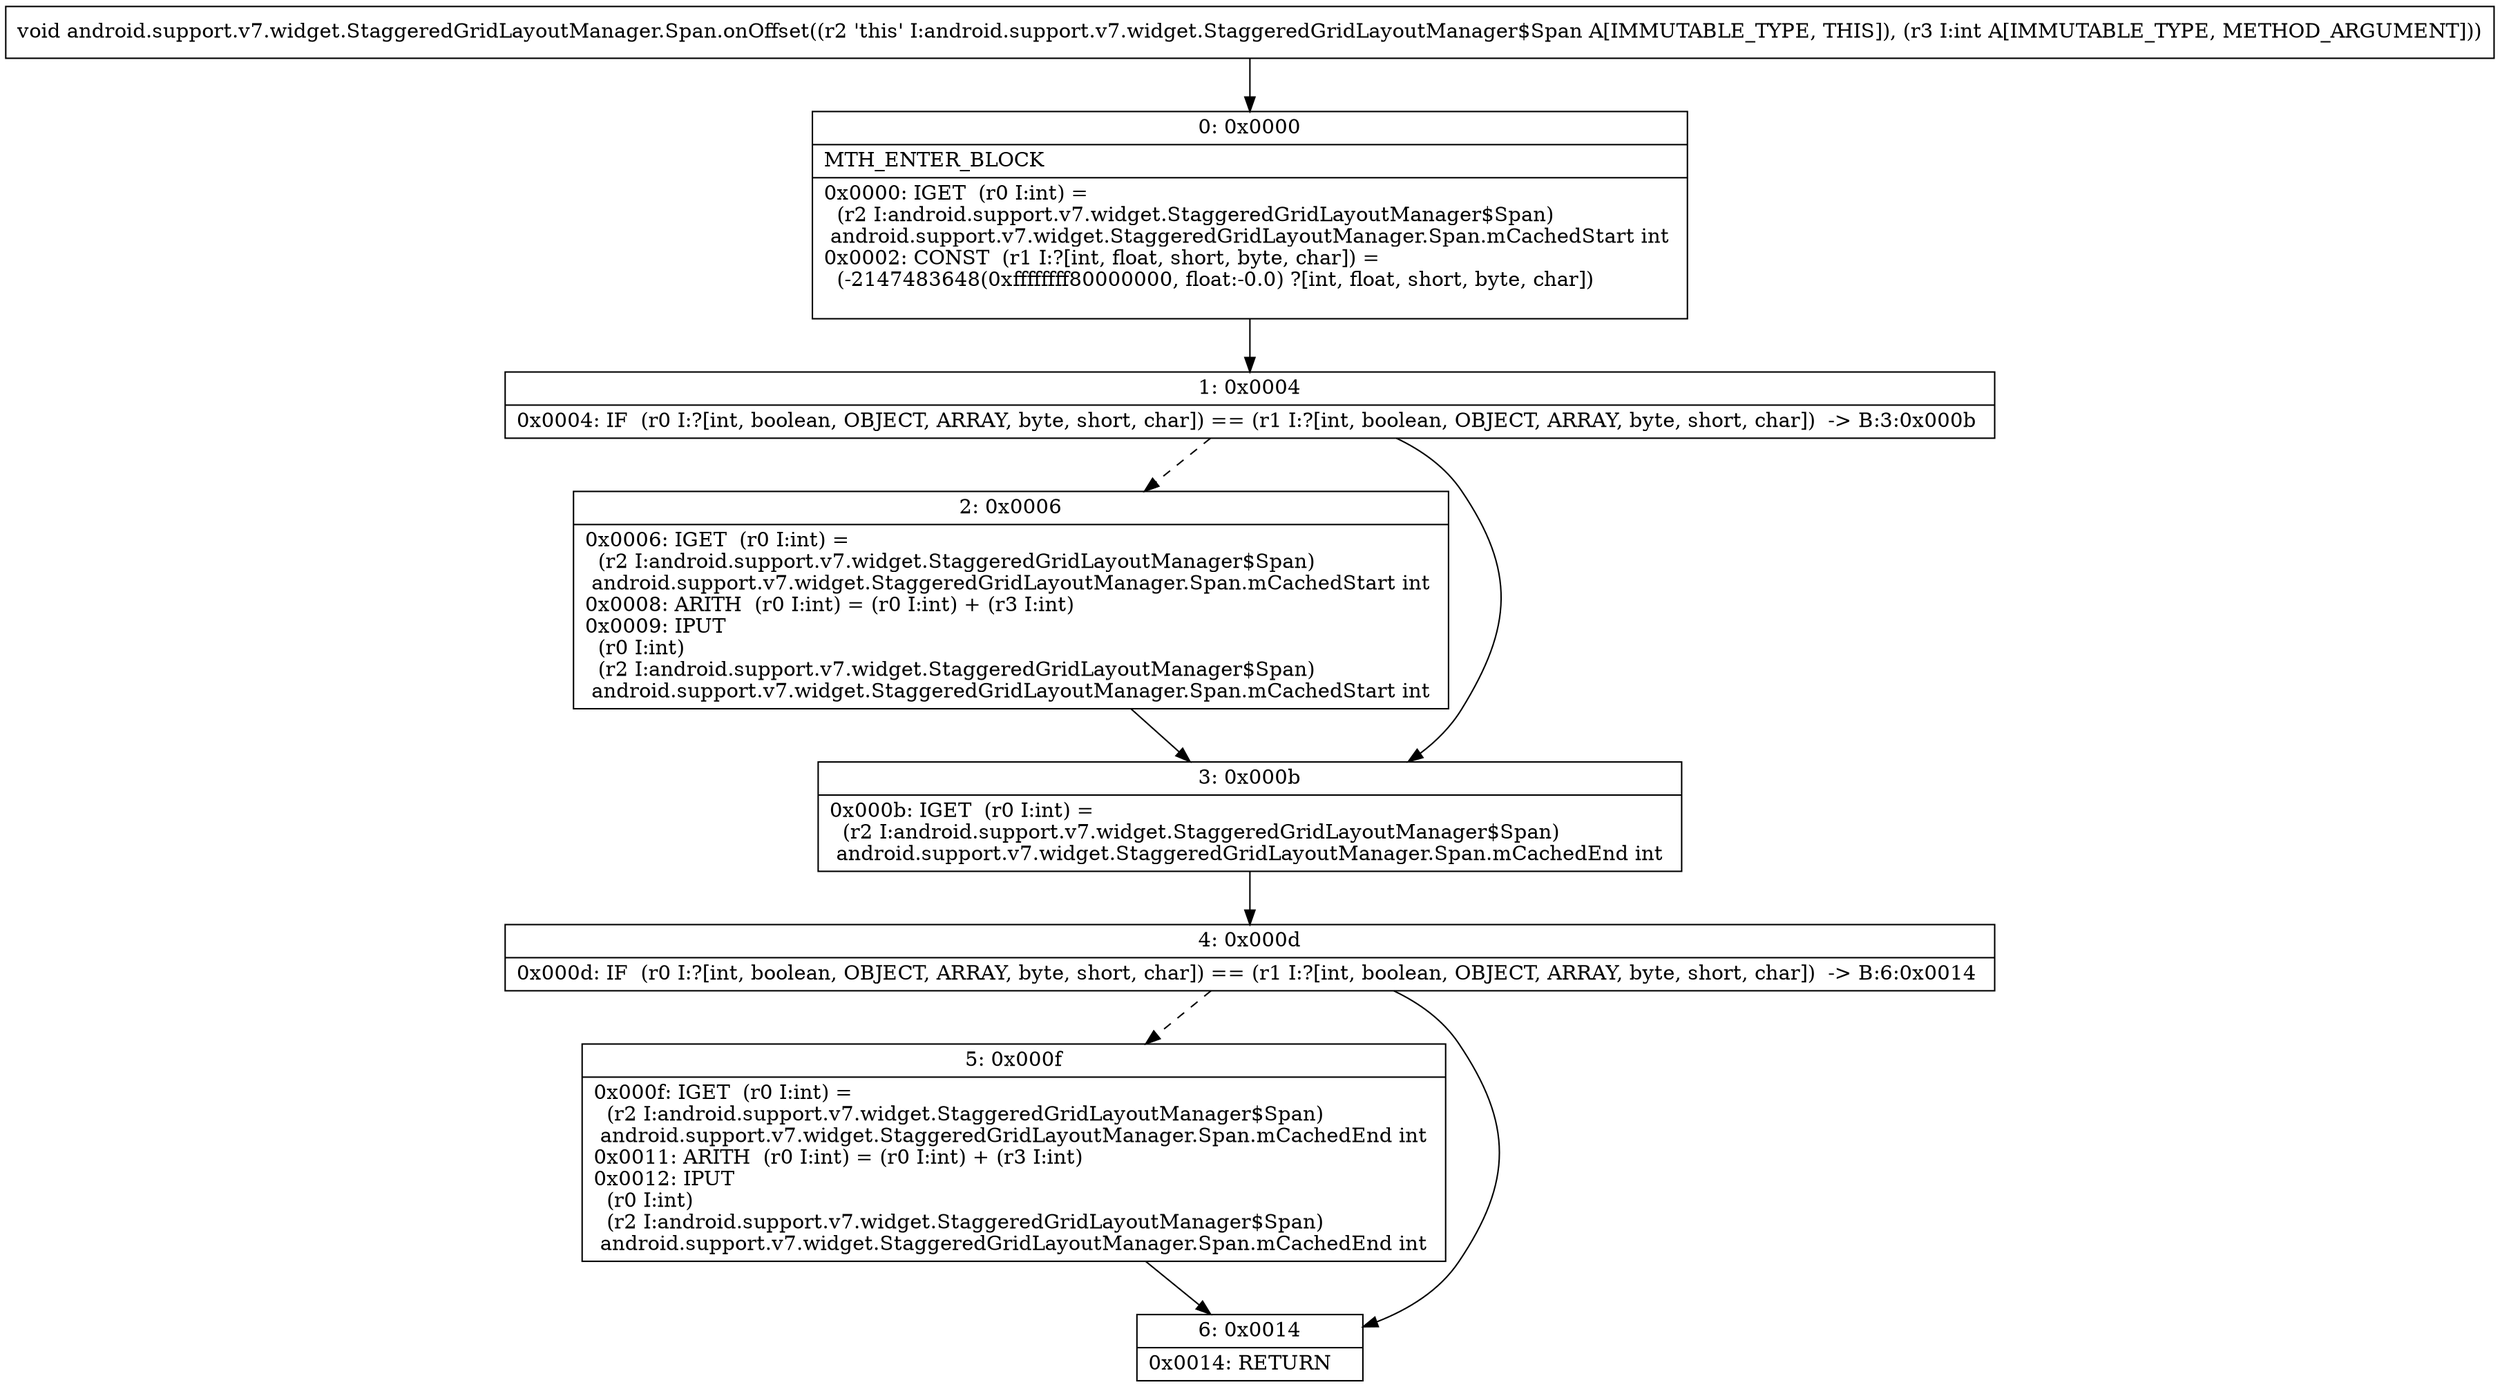 digraph "CFG forandroid.support.v7.widget.StaggeredGridLayoutManager.Span.onOffset(I)V" {
Node_0 [shape=record,label="{0\:\ 0x0000|MTH_ENTER_BLOCK\l|0x0000: IGET  (r0 I:int) = \l  (r2 I:android.support.v7.widget.StaggeredGridLayoutManager$Span)\l android.support.v7.widget.StaggeredGridLayoutManager.Span.mCachedStart int \l0x0002: CONST  (r1 I:?[int, float, short, byte, char]) = \l  (\-2147483648(0xffffffff80000000, float:\-0.0) ?[int, float, short, byte, char])\l \l}"];
Node_1 [shape=record,label="{1\:\ 0x0004|0x0004: IF  (r0 I:?[int, boolean, OBJECT, ARRAY, byte, short, char]) == (r1 I:?[int, boolean, OBJECT, ARRAY, byte, short, char])  \-\> B:3:0x000b \l}"];
Node_2 [shape=record,label="{2\:\ 0x0006|0x0006: IGET  (r0 I:int) = \l  (r2 I:android.support.v7.widget.StaggeredGridLayoutManager$Span)\l android.support.v7.widget.StaggeredGridLayoutManager.Span.mCachedStart int \l0x0008: ARITH  (r0 I:int) = (r0 I:int) + (r3 I:int) \l0x0009: IPUT  \l  (r0 I:int)\l  (r2 I:android.support.v7.widget.StaggeredGridLayoutManager$Span)\l android.support.v7.widget.StaggeredGridLayoutManager.Span.mCachedStart int \l}"];
Node_3 [shape=record,label="{3\:\ 0x000b|0x000b: IGET  (r0 I:int) = \l  (r2 I:android.support.v7.widget.StaggeredGridLayoutManager$Span)\l android.support.v7.widget.StaggeredGridLayoutManager.Span.mCachedEnd int \l}"];
Node_4 [shape=record,label="{4\:\ 0x000d|0x000d: IF  (r0 I:?[int, boolean, OBJECT, ARRAY, byte, short, char]) == (r1 I:?[int, boolean, OBJECT, ARRAY, byte, short, char])  \-\> B:6:0x0014 \l}"];
Node_5 [shape=record,label="{5\:\ 0x000f|0x000f: IGET  (r0 I:int) = \l  (r2 I:android.support.v7.widget.StaggeredGridLayoutManager$Span)\l android.support.v7.widget.StaggeredGridLayoutManager.Span.mCachedEnd int \l0x0011: ARITH  (r0 I:int) = (r0 I:int) + (r3 I:int) \l0x0012: IPUT  \l  (r0 I:int)\l  (r2 I:android.support.v7.widget.StaggeredGridLayoutManager$Span)\l android.support.v7.widget.StaggeredGridLayoutManager.Span.mCachedEnd int \l}"];
Node_6 [shape=record,label="{6\:\ 0x0014|0x0014: RETURN   \l}"];
MethodNode[shape=record,label="{void android.support.v7.widget.StaggeredGridLayoutManager.Span.onOffset((r2 'this' I:android.support.v7.widget.StaggeredGridLayoutManager$Span A[IMMUTABLE_TYPE, THIS]), (r3 I:int A[IMMUTABLE_TYPE, METHOD_ARGUMENT])) }"];
MethodNode -> Node_0;
Node_0 -> Node_1;
Node_1 -> Node_2[style=dashed];
Node_1 -> Node_3;
Node_2 -> Node_3;
Node_3 -> Node_4;
Node_4 -> Node_5[style=dashed];
Node_4 -> Node_6;
Node_5 -> Node_6;
}

